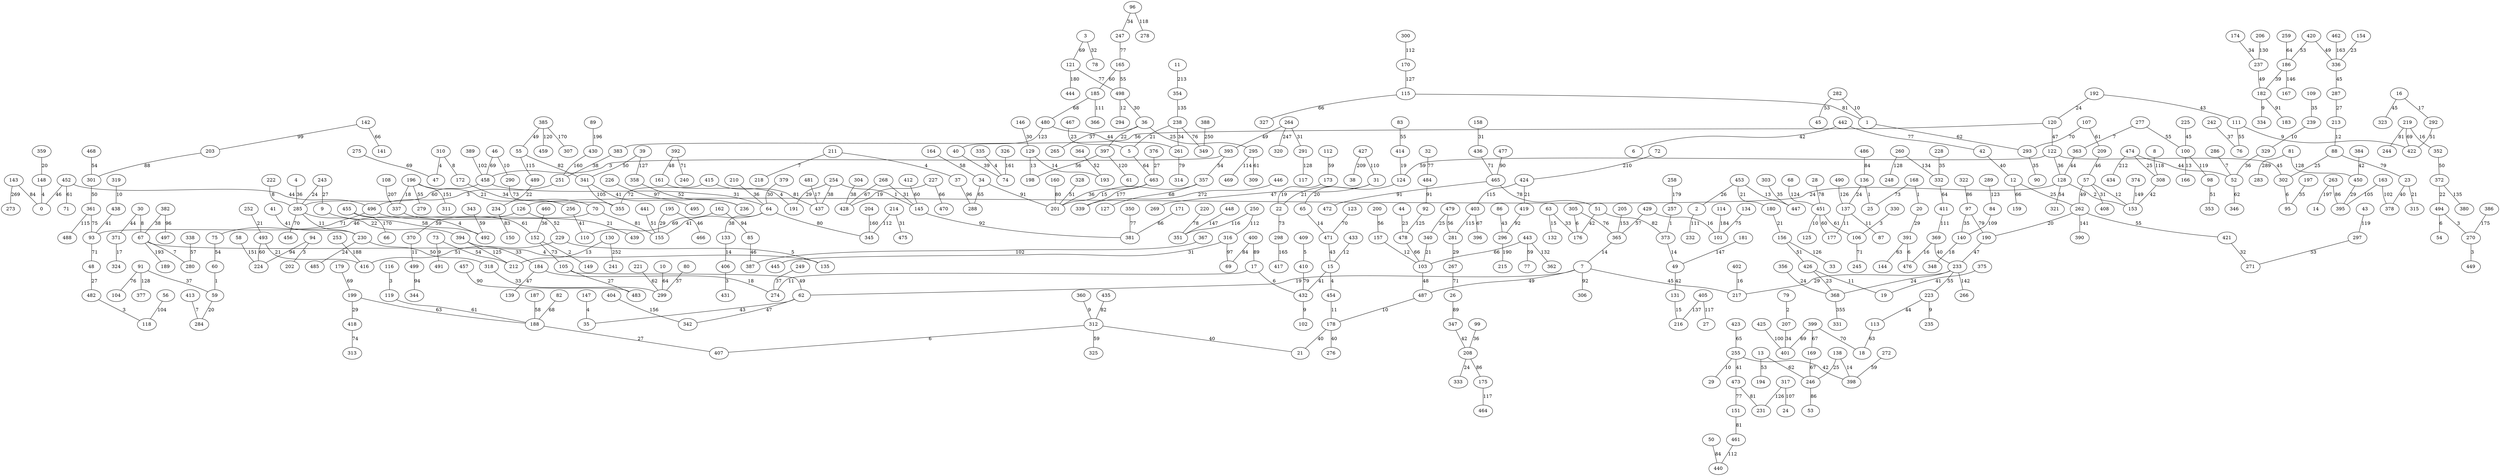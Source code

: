 strict graph G {
0;
1;
2;
3;
4;
5;
6;
7;
8;
9;
10;
11;
12;
13;
14;
15;
16;
17;
18;
19;
20;
21;
22;
23;
24;
25;
26;
27;
28;
29;
30;
31;
32;
33;
34;
35;
36;
37;
38;
39;
40;
41;
42;
43;
44;
45;
46;
47;
48;
49;
50;
51;
52;
53;
54;
55;
56;
57;
58;
59;
60;
61;
62;
63;
64;
65;
66;
67;
68;
69;
70;
71;
72;
73;
74;
75;
76;
77;
78;
79;
80;
81;
82;
83;
84;
85;
86;
87;
88;
89;
90;
91;
92;
93;
94;
95;
96;
97;
98;
99;
100;
101;
102;
103;
104;
105;
106;
107;
108;
109;
110;
111;
112;
113;
114;
115;
116;
117;
118;
119;
120;
121;
122;
123;
124;
125;
126;
127;
128;
129;
130;
131;
132;
133;
134;
135;
136;
137;
138;
139;
140;
141;
142;
143;
144;
145;
146;
147;
148;
149;
150;
151;
152;
153;
154;
155;
156;
157;
158;
159;
160;
161;
162;
163;
164;
165;
166;
167;
168;
169;
170;
171;
172;
173;
174;
175;
176;
177;
178;
179;
180;
181;
182;
183;
184;
185;
186;
187;
188;
189;
190;
191;
192;
193;
194;
195;
196;
197;
198;
199;
200;
201;
202;
203;
204;
205;
206;
207;
208;
209;
210;
211;
212;
213;
214;
215;
216;
217;
218;
219;
220;
221;
222;
223;
224;
225;
226;
227;
228;
229;
230;
231;
232;
233;
234;
235;
236;
237;
238;
239;
240;
241;
242;
243;
244;
245;
246;
247;
248;
249;
250;
251;
252;
253;
254;
255;
256;
257;
258;
259;
260;
261;
262;
263;
264;
265;
266;
267;
268;
269;
270;
271;
272;
273;
274;
275;
276;
277;
278;
279;
280;
281;
282;
283;
284;
285;
286;
287;
288;
289;
290;
291;
292;
293;
294;
295;
296;
297;
298;
299;
300;
301;
302;
303;
304;
305;
306;
307;
308;
309;
310;
311;
312;
313;
314;
315;
316;
317;
318;
319;
320;
321;
322;
323;
324;
325;
326;
327;
328;
329;
330;
331;
332;
333;
334;
335;
336;
337;
338;
339;
340;
341;
342;
343;
344;
345;
346;
347;
348;
349;
350;
351;
352;
353;
354;
355;
356;
357;
358;
359;
360;
361;
362;
363;
364;
365;
366;
367;
368;
369;
370;
371;
372;
373;
374;
375;
376;
377;
378;
379;
380;
381;
382;
383;
384;
385;
386;
387;
388;
389;
390;
391;
392;
393;
394;
395;
396;
397;
398;
399;
400;
401;
402;
403;
404;
405;
406;
407;
408;
409;
410;
411;
412;
413;
414;
415;
416;
417;
418;
419;
420;
421;
422;
423;
424;
425;
426;
427;
428;
429;
430;
431;
432;
433;
434;
435;
436;
437;
438;
439;
440;
441;
442;
443;
444;
445;
446;
447;
448;
449;
450;
451;
452;
453;
454;
455;
456;
457;
458;
459;
460;
461;
462;
463;
464;
465;
466;
467;
468;
469;
470;
471;
472;
473;
474;
475;
476;
477;
478;
479;
480;
481;
482;
483;
484;
485;
486;
487;
488;
489;
490;
491;
492;
493;
494;
495;
496;
497;
498;
499;
168 -- 25 [label=73];
222 -- 285 [label=8];
168 -- 20 [label=1];
226 -- 236 [label=97];
137 -- 177 [label=11];
130 -- 241 [label=252];
393 -- 458 [label=3];
367 -- 387 [label=102];
322 -- 97 [label=86];
453 -- 180 [label=21];
107 -- 293 [label=70];
63 -- 176 [label=33];
81 -- 283 [label=289];
301 -- 361 [label=50];
219 -- 352 [label=16];
238 -- 261 [label=34];
223 -- 113 [label=44];
230 -- 485 [label=24];
356 -- 368 [label=24];
62 -- 342 [label=47];
369 -- 476 [label=16];
369 -- 233 [label=40];
374 -- 153 [label=149];
316 -- 69 [label=97];
145 -- 381 [label=92];
490 -- 137 [label=126];
3 -- 121 [label=69];
386 -- 270 [label=175];
436 -- 465 [label=71];
429 -- 365 [label=57];
358 -- 236 [label=52];
214 -- 475 [label=31];
92 -- 478 [label=125];
252 -- 493 [label=21];
413 -- 284 [label=7];
473 -- 151 [label=77];
28 -- 451 [label=78];
180 -- 156 [label=21];
463 -- 201 [label=36];
354 -- 238 [label=135];
335 -- 74 [label=4];
397 -- 198 [label=56];
72 -- 424 [label=210];
255 -- 398 [label=42];
184 -- 139 [label=47];
9 -- 492 [label=58];
359 -- 148 [label=20];
427 -- 31 [label=110];
426 -- 368 [label=23];
337 -- 492 [label=4];
412 -- 145 [label=60];
262 -- 421 [label=55];
474 -- 52 [label=44];
174 -- 237 [label=34];
448 -- 351 [label=147];
200 -- 157 [label=56];
213 -- 88 [label=12];
480 -- 261 [label=44];
187 -- 188 [label=58];
385 -- 55 [label=49];
498 -- 36 [label=30];
208 -- 175 [label=86];
116 -- 119 [label=3];
208 -- 333 [label=24];
23 -- 378 [label=40];
51 -- 373 [label=82];
368 -- 331 [label=355];
122 -- 128 [label=36];
65 -- 471 [label=14];
15 -- 454 [label=4];
196 -- 337 [label=18];
256 -- 110 [label=41];
432 -- 102 [label=9];
34 -- 288 [label=65];
308 -- 153 [label=42];
79 -- 207 [label=2];
285 -- 230 [label=11];
388 -- 349 [label=250];
7 -- 487 [label=49];
326 -- 74 [label=161];
36 -- 397 [label=22];
399 -- 18 [label=70];
452 -- 71 [label=61];
140 -- 348 [label=18];
26 -- 347 [label=89];
143 -- 273 [label=269];
111 -- 76 [label=55];
91 -- 59 [label=37];
130 -- 212 [label=13];
385 -- 307 [label=170];
474 -- 434 [label=212];
97 -- 190 [label=79];
225 -- 100 [label=45];
400 -- 17 [label=89];
46 -- 290 [label=10];
329 -- 52 [label=36];
192 -- 120 [label=24];
97 -- 140 [label=35];
451 -- 125 [label=10];
352 -- 372 [label=50];
423 -- 255 [label=65];
115 -- 327 [label=66];
105 -- 483 [label=27];
88 -- 302 [label=25];
230 -- 318 [label=50];
108 -- 337 [label=207];
221 -- 299 [label=62];
404 -- 342 [label=156];
261 -- 314 [label=79];
426 -- 19 [label=11];
94 -- 202 [label=3];
48 -- 482 [label=27];
203 -- 301 [label=88];
190 -- 233 [label=47];
249 -- 274 [label=37];
64 -- 155 [label=41];
282 -- 1 [label=10];
128 -- 321 [label=54];
384 -- 450 [label=42];
285 -- 456 [label=70];
55 -- 341 [label=82];
397 -- 61 [label=120];
185 -- 480 [label=68];
420 -- 186 [label=53];
56 -- 118 [label=104];
291 -- 117 [label=128];
295 -- 469 [label=114];
421 -- 271 [label=32];
12 -- 159 [label=66];
298 -- 417 [label=165];
4 -- 285 [label=36];
158 -- 436 [label=31];
360 -- 312 [label=9];
49 -- 131 [label=42];
122 -- 302 [label=45];
228 -- 332 [label=35];
457 -- 483 [label=90];
52 -- 346 [label=62];
91 -- 104 [label=76];
129 -- 198 [label=13];
376 -- 463 [label=27];
103 -- 487 [label=48];
129 -- 193 [label=14];
197 -- 95 [label=35];
262 -- 190 [label=20];
186 -- 167 [label=146];
13 -- 246 [label=62];
3 -- 78 [label=32];
479 -- 340 [label=25];
239 -- 329 [label=10];
114 -- 101 [label=184];
43 -- 297 [label=119];
453 -- 2 [label=26];
96 -- 278 [label=118];
5 -- 463 [label=64];
100 -- 166 [label=13];
85 -- 387 [label=46];
312 -- 21 [label=40];
70 -- 370 [label=59];
365 -- 7 [label=14];
385 -- 459 [label=120];
343 -- 492 [label=59];
219 -- 244 [label=81];
243 -- 285 [label=24];
138 -- 398 [label=14];
285 -- 394 [label=22];
126 -- 229 [label=52];
310 -- 172 [label=8];
136 -- 25 [label=1];
305 -- 365 [label=76];
433 -- 15 [label=12];
128 -- 126 [label=24];
73 -- 212 [label=54];
147 -- 35 [label=4];
120 -- 122 [label=47];
143 -- 0 [label=84];
493 -- 416 [label=21];
152 -- 149 [label=2];
165 -- 185 [label=60];
146 -- 129 [label=30];
330 -- 106 [label=3];
493 -- 224 [label=60];
62 -- 35 [label=43];
233 -- 368 [label=24];
207 -- 401 [label=34];
209 -- 57 [label=46];
340 -- 103 [label=21];
195 -- 466 [label=46];
246 -- 53 [label=86];
151 -- 461 [label=81];
264 -- 291 [label=31];
399 -- 401 [label=69];
479 -- 281 [label=56];
419 -- 296 [label=92];
210 -- 64 [label=36];
382 -- 67 [label=38];
163 -- 395 [label=105];
122 -- 124 [label=59];
425 -- 401 [label=100];
154 -- 336 [label=23];
452 -- 0 [label=46];
443 -- 362 [label=132];
15 -- 432 [label=41];
287 -- 213 [label=27];
379 -- 64 [label=30];
496 -- 439 [label=21];
415 -- 437 [label=81];
64 -- 345 [label=80];
403 -- 281 [label=115];
400 -- 69 [label=84];
254 -- 145 [label=1];
136 -- 137 [label=24];
115 -- 1 [label=81];
290 -- 355 [label=73];
462 -- 336 [label=163];
318 -- 299 [label=33];
247 -- 165 [label=77];
253 -- 416 [label=188];
119 -- 188 [label=61];
424 -- 403 [label=115];
442 -- 6 [label=42];
370 -- 499 [label=11];
16 -- 292 [label=17];
361 -- 488 [label=115];
255 -- 29 [label=10];
70 -- 155 [label=81];
259 -- 186 [label=64];
152 -- 105 [label=73];
63 -- 132 [label=15];
262 -- 390 [label=141];
373 -- 49 [label=14];
105 -- 62 [label=49];
227 -- 470 [label=66];
205 -- 365 [label=153];
442 -- 42 [label=77];
81 -- 450 [label=128];
257 -- 373 [label=1];
219 -- 422 [label=69];
40 -- 74 [label=39];
394 -- 212 [label=125];
455 -- 66 [label=170];
182 -- 183 [label=91];
8 -- 308 [label=118];
498 -- 294 [label=12];
372 -- 380 [label=135];
12 -- 262 [label=25];
268 -- 428 [label=67];
429 -- 101 [label=16];
204 -- 345 [label=160];
138 -- 246 [label=25];
39 -- 358 [label=127];
341 -- 495 [label=41];
17 -- 432 [label=6];
109 -- 239 [label=35];
454 -- 178 [label=11];
170 -- 115 [label=127];
465 -- 472 [label=91];
199 -- 188 [label=63];
80 -- 299 [label=37];
67 -- 280 [label=7];
286 -- 52 [label=7];
86 -- 296 [label=43];
162 -- 110 [label=69];
477 -- 465 [label=90];
496 -- 75 [label=71];
420 -- 336 [label=49];
57 -- 153 [label=12];
467 -- 5 [label=23];
37 -- 288 [label=96];
455 -- 152 [label=61];
7 -- 217 [label=45];
303 -- 447 [label=35];
465 -- 51 [label=78];
338 -- 280 [label=57];
178 -- 21 [label=40];
383 -- 251 [label=38];
484 -- 92 [label=91];
317 -- 24 [label=107];
424 -- 419 [label=21];
157 -- 103 [label=12];
405 -- 27 [label=117];
55 -- 489 [label=115];
405 -- 216 [label=137];
255 -- 473 [label=41];
277 -- 363 [label=7];
310 -- 47 [label=4];
264 -- 393 [label=49];
277 -- 100 [label=55];
67 -- 135 [label=4];
156 -- 426 [label=51];
57 -- 408 [label=31];
392 -- 240 [label=71];
188 -- 407 [label=27];
64 -- 133 [label=38];
234 -- 150 [label=83];
450 -- 395 [label=29];
175 -- 464 [label=117];
89 -- 430 [label=196];
471 -- 15 [label=43];
196 -- 256 [label=21];
124 -- 22 [label=21];
142 -- 141 [label=66];
238 -- 349 [label=76];
88 -- 23 [label=79];
443 -- 77 [label=59];
486 -- 136 [label=84];
494 -- 270 [label=3];
51 -- 176 [label=42];
250 -- 351 [label=116];
312 -- 325 [label=59];
10 -- 299 [label=64];
111 -- 422 [label=9];
99 -- 208 [label=36];
165 -- 498 [label=55];
393 -- 357 [label=54];
20 -- 391 [label=29];
195 -- 155 [label=29];
304 -- 428 [label=38];
199 -- 418 [label=29];
463 -- 339 [label=177];
67 -- 189 [label=193];
270 -- 449 [label=3];
487 -- 178 [label=10];
451 -- 106 [label=61];
391 -- 144 [label=63];
36 -- 265 [label=37];
58 -- 224 [label=151];
473 -- 231 [label=81];
453 -- 447 [label=13];
350 -- 381 [label=77];
263 -- 395 [label=86];
392 -- 161 [label=48];
169 -- 246 [label=67];
406 -- 431 [label=3];
243 -- 9 [label=27];
50 -- 440 [label=84];
107 -- 209 [label=61];
126 -- 93 [label=46];
317 -- 231 [label=126];
254 -- 437 [label=38];
84 -- 140 [label=109];
164 -- 34 [label=58];
452 -- 496 [label=44];
409 -- 410 [label=5];
178 -- 276 [label=40];
268 -- 145 [label=31];
494 -- 54 [label=6];
223 -- 235 [label=9];
22 -- 298 [label=73];
305 -- 176 [label=6];
441 -- 155 [label=51];
2 -- 232 [label=111];
233 -- 266 [label=142];
499 -- 344 [label=94];
275 -- 47 [label=69];
272 -- 398 [label=59];
162 -- 85 [label=94];
233 -- 223 [label=55];
133 -- 406 [label=14];
341 -- 355 [label=105];
391 -- 476 [label=6];
319 -- 438 [label=10];
414 -- 124 [label=19];
82 -- 188 [label=68];
160 -- 201 [label=80];
7 -- 306 [label=92];
106 -- 245 [label=71];
16 -- 323 [label=45];
260 -- 332 [label=134];
229 -- 416 [label=51];
220 -- 351 [label=78];
289 -- 84 [label=123];
192 -- 111 [label=43];
94 -- 224 [label=94];
458 -- 285 [label=60];
7 -- 62 [label=19];
163 -- 378 [label=102];
251 -- 496 [label=3];
30 -- 67 [label=8];
382 -- 497 [label=96];
23 -- 315 [label=21];
59 -- 284 [label=20];
128 -- 153 [label=2];
60 -- 59 [label=1];
451 -- 177 [label=60];
211 -- 37 [label=4];
242 -- 76 [label=37];
98 -- 353 [label=51];
13 -- 194 [label=53];
112 -- 173 [label=59];
260 -- 248 [label=128];
316 -- 445 [label=31];
430 -- 251 [label=160];
415 -- 355 [label=72];
292 -- 422 [label=51];
39 -- 341 [label=50];
371 -- 324 [label=17];
295 -- 309 [label=61];
196 -- 279 [label=55];
173 -- 22 [label=19];
363 -- 128 [label=44];
46 -- 458 [label=69];
73 -- 491 [label=9];
364 -- 193 [label=52];
211 -- 218 [label=7];
185 -- 366 [label=111];
123 -- 471 [label=70];
120 -- 383 [label=56];
237 -- 182 [label=49];
100 -- 98 [label=119];
293 -- 90 [label=35];
302 -- 95 [label=6];
121 -- 444 [label=180];
1 -- 293 [label=62];
372 -- 494 [label=22];
402 -- 217 [label=16];
300 -- 170 [label=112];
312 -- 407 [label=6];
480 -- 40 [label=123];
347 -- 208 [label=42];
328 -- 201 [label=51];
282 -- 45 [label=53];
394 -- 184 [label=33];
357 -- 127 [label=68];
474 -- 308 [label=25];
113 -- 18 [label=63];
238 -- 5 [label=21];
389 -- 458 [label=102];
233 -- 217 [label=29];
250 -- 316 [label=112];
461 -- 440 [label=112];
403 -- 396 [label=67];
31 -- 65 [label=20];
263 -- 14 [label=197];
75 -- 60 [label=54];
121 -- 498 [label=77];
446 -- 339 [label=272];
411 -- 369 [label=111];
468 -- 301 [label=54];
267 -- 26 [label=71];
489 -- 234 [label=22];
161 -- 191 [label=4];
229 -- 135 [label=5];
36 -- 295 [label=25];
332 -- 411 [label=64];
96 -- 247 [label=34];
214 -- 345 [label=112];
83 -- 414 [label=55];
296 -- 215 [label=190];
44 -- 478 [label=23];
410 -- 432 [label=79];
458 -- 64 [label=31];
357 -- 201 [label=15];
17 -- 274 [label=11];
131 -- 216 [label=15];
156 -- 33 [label=126];
460 -- 152 [label=36];
181 -- 49 [label=147];
186 -- 182 [label=39];
142 -- 203 [label=99];
206 -- 237 [label=130];
478 -- 103 [label=66];
172 -- 70 [label=34];
34 -- 201 [label=91];
68 -- 451 [label=124];
227 -- 428 [label=19];
481 -- 437 [label=17];
41 -- 230 [label=41];
196 -- 311 [label=151];
171 -- 381 [label=66];
148 -- 0 [label=4];
134 -- 101 [label=75];
42 -- 12 [label=40];
31 -- 269 [label=47];
254 -- 191 [label=29];
297 -- 271 [label=53];
91 -- 377 [label=128];
435 -- 312 [label=82];
258 -- 257 [label=179];
482 -- 118 [label=3];
361 -- 93 [label=75];
399 -- 169 [label=67];
438 -- 93 [label=41];
179 -- 199 [label=69];
264 -- 320 [label=247];
11 -- 354 [label=213];
418 -- 313 [label=74];
443 -- 103 [label=66];
57 -- 262 [label=49];
137 -- 87 [label=11];
281 -- 267 [label=29];
184 -- 274 [label=18];
427 -- 38 [label=209];
182 -- 334 [label=9];
32 -- 484 [label=77];
336 -- 287 [label=45];
375 -- 19 [label=41];
30 -- 371 [label=44];
93 -- 48 [label=71];
}
